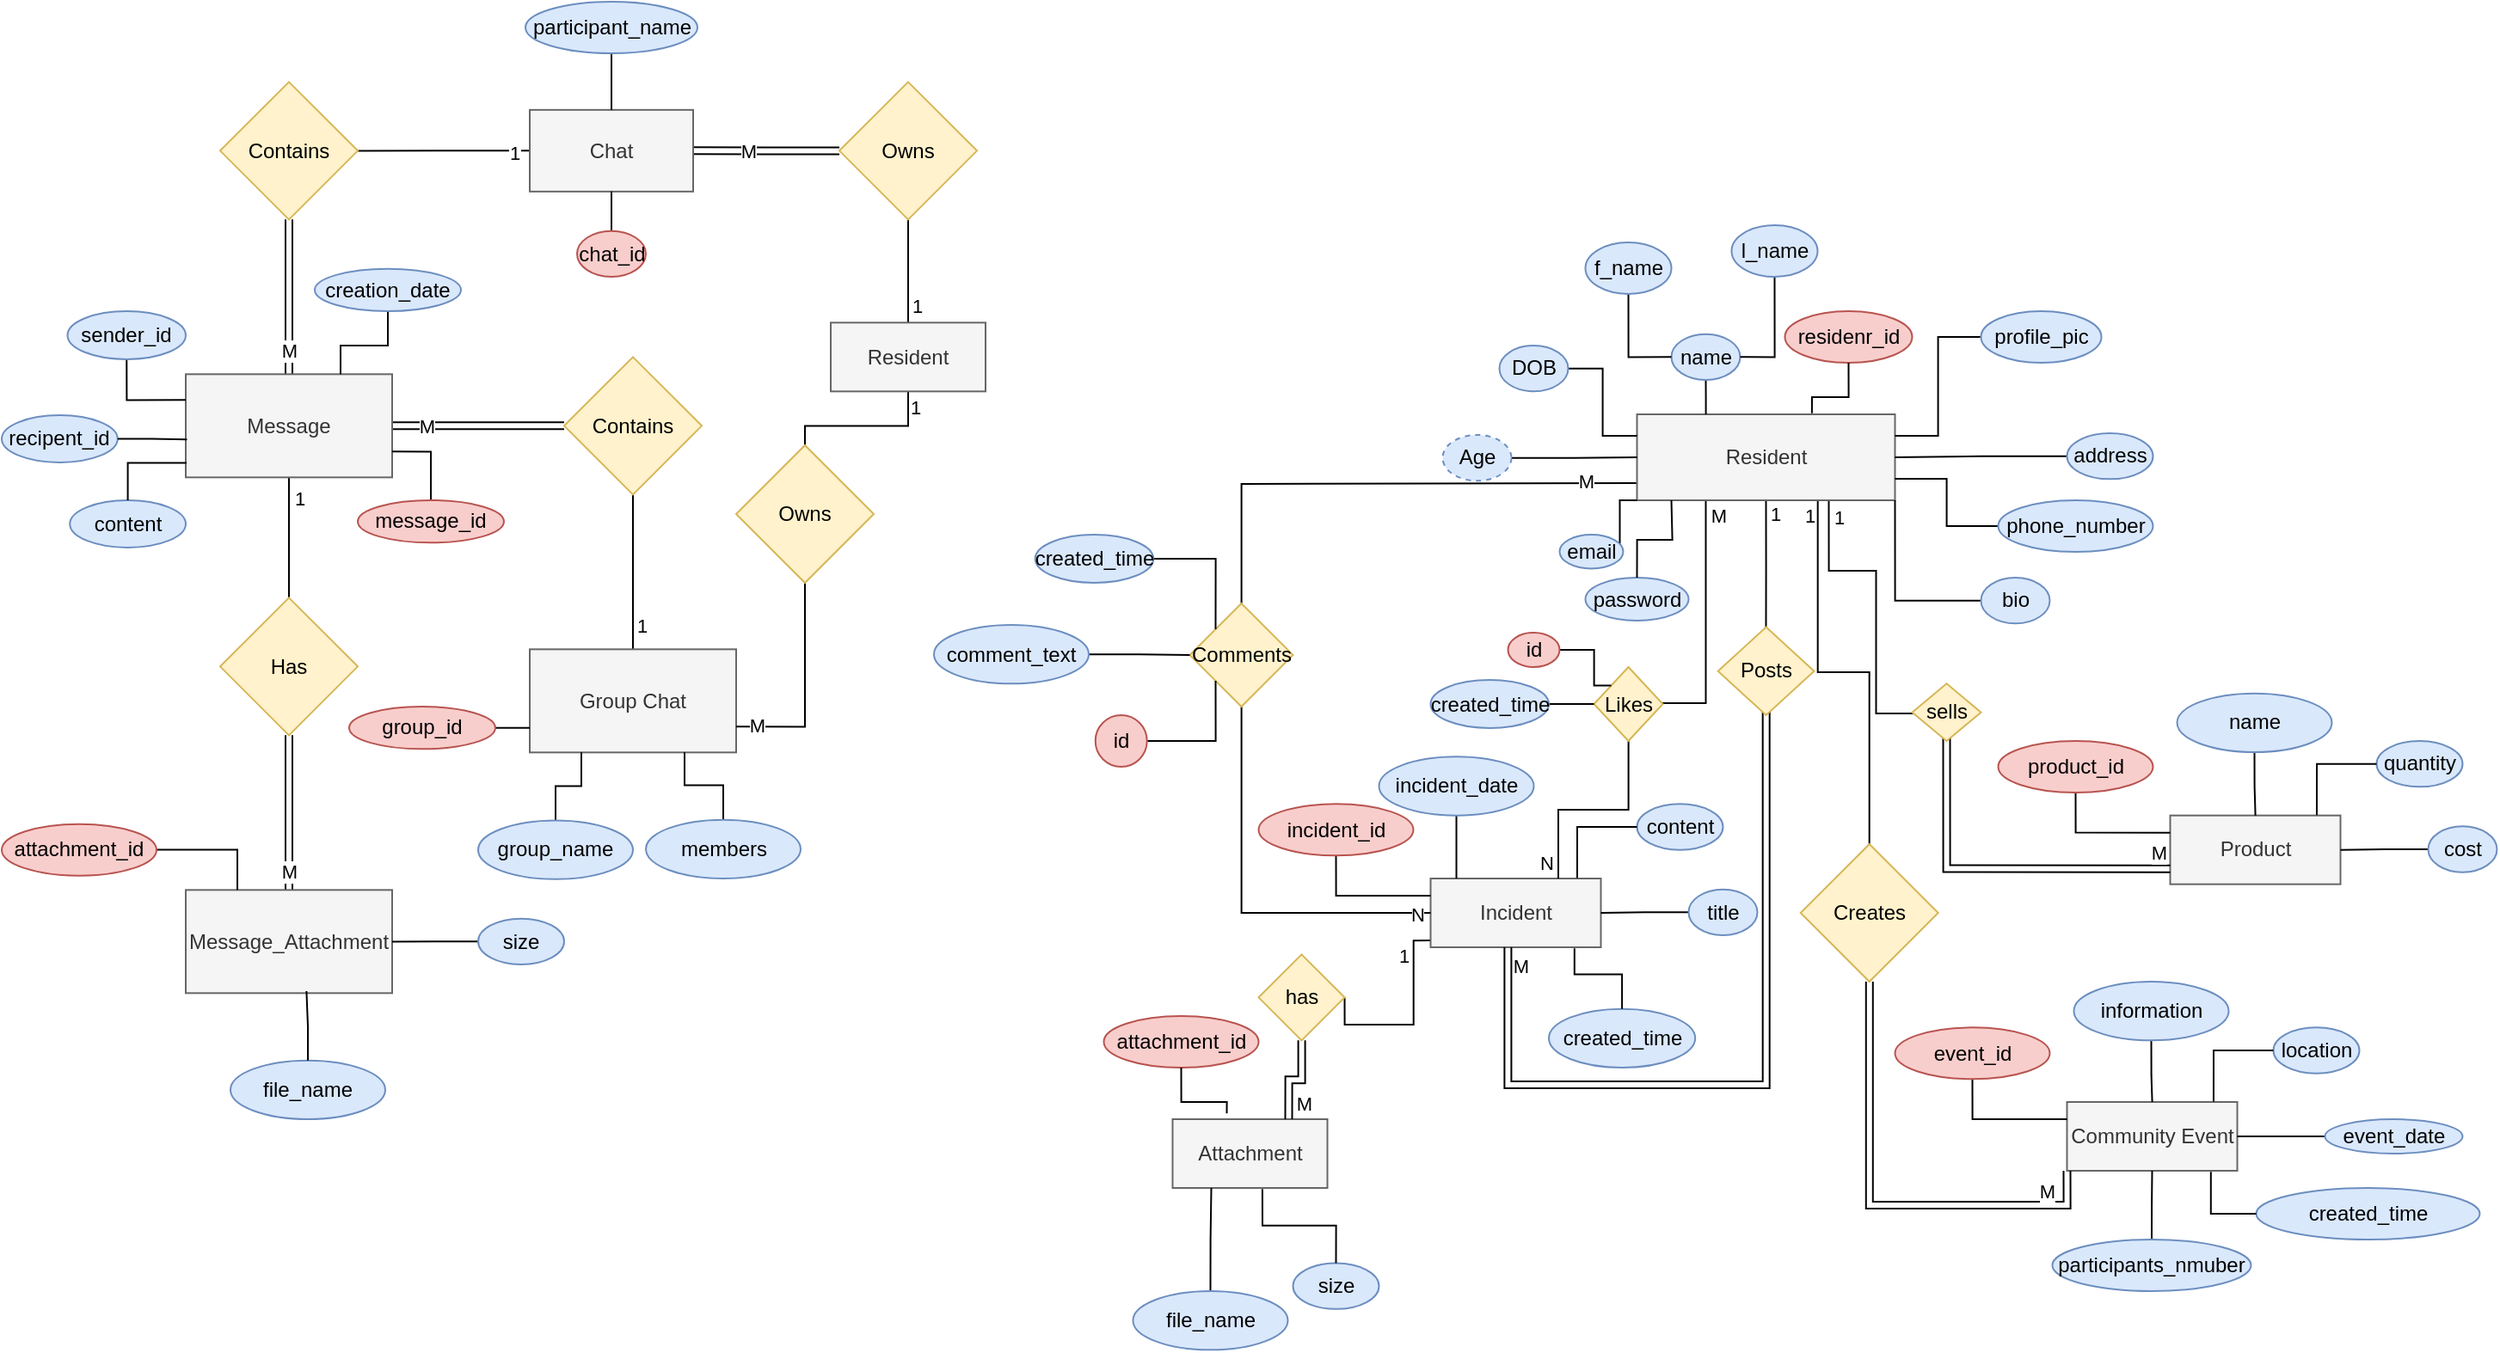 <mxfile version="24.2.7" type="device" pages="2">
  <diagram id="R2lEEEUBdFMjLlhIrx00" name="Page-1">
    <mxGraphModel dx="2350" dy="807" grid="1" gridSize="10" guides="1" tooltips="1" connect="1" arrows="1" fold="1" page="1" pageScale="1" pageWidth="850" pageHeight="1100" math="0" shadow="0" extFonts="Permanent Marker^https://fonts.googleapis.com/css?family=Permanent+Marker">
      <root>
        <mxCell id="0" />
        <mxCell id="1" parent="0" />
        <mxCell id="2OlZEWydDXqmRbXkHxMy-63" value="" style="edgeStyle=orthogonalEdgeStyle;rounded=0;orthogonalLoop=1;jettySize=auto;html=1;endArrow=none;endFill=0;" edge="1" parent="1">
          <mxGeometry relative="1" as="geometry">
            <mxPoint x="243.75" y="310" as="sourcePoint" />
            <mxPoint x="243.75" y="384.583" as="targetPoint" />
            <Array as="points">
              <mxPoint x="243.75" y="350" />
              <mxPoint x="243.75" y="350" />
            </Array>
          </mxGeometry>
        </mxCell>
        <mxCell id="2OlZEWydDXqmRbXkHxMy-71" value="1" style="edgeLabel;html=1;align=center;verticalAlign=middle;resizable=0;points=[];" vertex="1" connectable="0" parent="2OlZEWydDXqmRbXkHxMy-63">
          <mxGeometry x="-0.686" y="2" relative="1" as="geometry">
            <mxPoint x="3" y="-4" as="offset" />
          </mxGeometry>
        </mxCell>
        <mxCell id="2OlZEWydDXqmRbXkHxMy-76" value="" style="edgeStyle=orthogonalEdgeStyle;rounded=0;orthogonalLoop=1;jettySize=auto;html=1;exitX=0.75;exitY=1;exitDx=0;exitDy=0;endArrow=none;endFill=0;" edge="1" parent="1">
          <mxGeometry relative="1" as="geometry">
            <mxPoint x="280.25" y="307" as="sourcePoint" />
            <mxPoint x="332.148" y="434.0" as="targetPoint" />
            <Array as="points">
              <mxPoint x="279.75" y="351" />
              <mxPoint x="307.75" y="351" />
              <mxPoint x="307.75" y="434" />
            </Array>
          </mxGeometry>
        </mxCell>
        <mxCell id="2OlZEWydDXqmRbXkHxMy-78" value="1" style="edgeLabel;html=1;align=center;verticalAlign=middle;resizable=0;points=[];" vertex="1" connectable="0" parent="2OlZEWydDXqmRbXkHxMy-76">
          <mxGeometry x="-0.863" y="2" relative="1" as="geometry">
            <mxPoint x="3" as="offset" />
          </mxGeometry>
        </mxCell>
        <mxCell id="2OlZEWydDXqmRbXkHxMy-82" value="" style="edgeStyle=orthogonalEdgeStyle;rounded=0;orthogonalLoop=1;jettySize=auto;html=1;endArrow=none;endFill=0;" edge="1" parent="1" source="iz3NB9-OL3ZbN0RMIKL1-1" target="2OlZEWydDXqmRbXkHxMy-81">
          <mxGeometry relative="1" as="geometry">
            <Array as="points">
              <mxPoint x="208.75" y="428" />
            </Array>
          </mxGeometry>
        </mxCell>
        <mxCell id="2OlZEWydDXqmRbXkHxMy-84" value="M" style="edgeLabel;html=1;align=center;verticalAlign=middle;resizable=0;points=[];" vertex="1" connectable="0" parent="2OlZEWydDXqmRbXkHxMy-82">
          <mxGeometry x="-0.796" y="1" relative="1" as="geometry">
            <mxPoint x="6" y="-6" as="offset" />
          </mxGeometry>
        </mxCell>
        <mxCell id="2OlZEWydDXqmRbXkHxMy-91" value="" style="edgeStyle=orthogonalEdgeStyle;rounded=0;orthogonalLoop=1;jettySize=auto;html=1;endArrow=none;endFill=0;" edge="1" parent="1" target="2OlZEWydDXqmRbXkHxMy-90">
          <mxGeometry relative="1" as="geometry">
            <mxPoint x="168.75" y="300" as="sourcePoint" />
          </mxGeometry>
        </mxCell>
        <mxCell id="2OlZEWydDXqmRbXkHxMy-92" value="M" style="edgeLabel;html=1;align=center;verticalAlign=middle;resizable=0;points=[];" vertex="1" connectable="0" parent="2OlZEWydDXqmRbXkHxMy-91">
          <mxGeometry x="-0.633" y="-4" relative="1" as="geometry">
            <mxPoint x="25" y="3" as="offset" />
          </mxGeometry>
        </mxCell>
        <mxCell id="2OlZEWydDXqmRbXkHxMy-103" value="" style="edgeStyle=orthogonalEdgeStyle;rounded=0;orthogonalLoop=1;jettySize=auto;html=1;endArrow=none;endFill=0;" edge="1" parent="1" source="iz3NB9-OL3ZbN0RMIKL1-1" target="2OlZEWydDXqmRbXkHxMy-102">
          <mxGeometry relative="1" as="geometry">
            <Array as="points">
              <mxPoint x="273.86" y="410" />
              <mxPoint x="303.86" y="410" />
            </Array>
          </mxGeometry>
        </mxCell>
        <mxCell id="2OlZEWydDXqmRbXkHxMy-108" value="1" style="edgeLabel;html=1;align=center;verticalAlign=middle;resizable=0;points=[];" vertex="1" connectable="0" parent="2OlZEWydDXqmRbXkHxMy-103">
          <mxGeometry x="-0.624" y="1" relative="1" as="geometry">
            <mxPoint x="-6" y="-34" as="offset" />
          </mxGeometry>
        </mxCell>
        <mxCell id="iz3NB9-OL3ZbN0RMIKL1-1" value="Resident" style="rounded=0;whiteSpace=wrap;html=1;fillColor=#f5f5f5;fontColor=#333333;strokeColor=#666666;" vertex="1" parent="1">
          <mxGeometry x="168.75" y="260" width="150" height="50" as="geometry" />
        </mxCell>
        <mxCell id="iz3NB9-OL3ZbN0RMIKL1-4" value="" style="edgeStyle=orthogonalEdgeStyle;rounded=0;orthogonalLoop=1;jettySize=auto;html=1;strokeColor=default;endArrow=none;endFill=0;" edge="1" parent="1" source="iz3NB9-OL3ZbN0RMIKL1-3" target="iz3NB9-OL3ZbN0RMIKL1-1">
          <mxGeometry relative="1" as="geometry">
            <Array as="points">
              <mxPoint x="208.75" y="250" />
              <mxPoint x="208.75" y="250" />
            </Array>
          </mxGeometry>
        </mxCell>
        <mxCell id="iz3NB9-OL3ZbN0RMIKL1-3" value="name" style="ellipse;whiteSpace=wrap;html=1;fillColor=#dae8fc;strokeColor=#6c8ebf;" vertex="1" parent="1">
          <mxGeometry x="188.75" y="213.33" width="40" height="26.67" as="geometry" />
        </mxCell>
        <mxCell id="iz3NB9-OL3ZbN0RMIKL1-9" style="edgeStyle=orthogonalEdgeStyle;rounded=0;orthogonalLoop=1;jettySize=auto;html=1;exitX=0.5;exitY=1;exitDx=0;exitDy=0;entryX=0;entryY=0.5;entryDx=0;entryDy=0;endArrow=none;endFill=0;" edge="1" parent="1" source="iz3NB9-OL3ZbN0RMIKL1-6" target="iz3NB9-OL3ZbN0RMIKL1-3">
          <mxGeometry relative="1" as="geometry" />
        </mxCell>
        <mxCell id="iz3NB9-OL3ZbN0RMIKL1-6" value="f_name" style="ellipse;whiteSpace=wrap;html=1;fillColor=#dae8fc;strokeColor=#6c8ebf;" vertex="1" parent="1">
          <mxGeometry x="138.75" y="160" width="50" height="30" as="geometry" />
        </mxCell>
        <mxCell id="iz3NB9-OL3ZbN0RMIKL1-12" style="edgeStyle=orthogonalEdgeStyle;rounded=0;orthogonalLoop=1;jettySize=auto;html=1;entryX=1;entryY=0.5;entryDx=0;entryDy=0;endArrow=none;endFill=0;" edge="1" parent="1" source="iz3NB9-OL3ZbN0RMIKL1-10" target="iz3NB9-OL3ZbN0RMIKL1-3">
          <mxGeometry relative="1" as="geometry" />
        </mxCell>
        <mxCell id="iz3NB9-OL3ZbN0RMIKL1-10" value="l_name" style="ellipse;whiteSpace=wrap;html=1;fillColor=#dae8fc;strokeColor=#6c8ebf;" vertex="1" parent="1">
          <mxGeometry x="223.75" y="150" width="50" height="30" as="geometry" />
        </mxCell>
        <mxCell id="iz3NB9-OL3ZbN0RMIKL1-14" style="edgeStyle=orthogonalEdgeStyle;rounded=0;orthogonalLoop=1;jettySize=auto;html=1;entryX=1;entryY=0.25;entryDx=0;entryDy=0;endArrow=none;endFill=0;" edge="1" parent="1" source="iz3NB9-OL3ZbN0RMIKL1-13" target="iz3NB9-OL3ZbN0RMIKL1-1">
          <mxGeometry relative="1" as="geometry" />
        </mxCell>
        <mxCell id="iz3NB9-OL3ZbN0RMIKL1-13" value="profile_pic" style="ellipse;whiteSpace=wrap;html=1;fillColor=#dae8fc;strokeColor=#6c8ebf;" vertex="1" parent="1">
          <mxGeometry x="368.75" y="200" width="70" height="30" as="geometry" />
        </mxCell>
        <mxCell id="iz3NB9-OL3ZbN0RMIKL1-16" style="edgeStyle=orthogonalEdgeStyle;rounded=0;orthogonalLoop=1;jettySize=auto;html=1;entryX=0;entryY=0.25;entryDx=0;entryDy=0;endArrow=none;endFill=0;" edge="1" parent="1" source="iz3NB9-OL3ZbN0RMIKL1-15" target="iz3NB9-OL3ZbN0RMIKL1-1">
          <mxGeometry relative="1" as="geometry" />
        </mxCell>
        <mxCell id="iz3NB9-OL3ZbN0RMIKL1-15" value="DOB" style="ellipse;whiteSpace=wrap;html=1;fillColor=#dae8fc;strokeColor=#6c8ebf;" vertex="1" parent="1">
          <mxGeometry x="88.75" y="220" width="40" height="26.67" as="geometry" />
        </mxCell>
        <mxCell id="iz3NB9-OL3ZbN0RMIKL1-18" value="" style="edgeStyle=orthogonalEdgeStyle;rounded=0;orthogonalLoop=1;jettySize=auto;html=1;endArrow=none;endFill=0;" edge="1" parent="1" source="iz3NB9-OL3ZbN0RMIKL1-17" target="iz3NB9-OL3ZbN0RMIKL1-1">
          <mxGeometry relative="1" as="geometry" />
        </mxCell>
        <mxCell id="iz3NB9-OL3ZbN0RMIKL1-17" value="Age" style="ellipse;whiteSpace=wrap;html=1;dashed=1;fillColor=#dae8fc;strokeColor=#6c8ebf;" vertex="1" parent="1">
          <mxGeometry x="55.75" y="272" width="40" height="26.67" as="geometry" />
        </mxCell>
        <mxCell id="iz3NB9-OL3ZbN0RMIKL1-21" style="edgeStyle=orthogonalEdgeStyle;rounded=0;orthogonalLoop=1;jettySize=auto;html=1;entryX=1;entryY=0.5;entryDx=0;entryDy=0;endArrow=none;endFill=0;" edge="1" parent="1" source="iz3NB9-OL3ZbN0RMIKL1-20" target="iz3NB9-OL3ZbN0RMIKL1-1">
          <mxGeometry relative="1" as="geometry" />
        </mxCell>
        <mxCell id="iz3NB9-OL3ZbN0RMIKL1-20" value="address" style="ellipse;whiteSpace=wrap;html=1;fillColor=#dae8fc;strokeColor=#6c8ebf;" vertex="1" parent="1">
          <mxGeometry x="418.75" y="271" width="50" height="26.67" as="geometry" />
        </mxCell>
        <mxCell id="iz3NB9-OL3ZbN0RMIKL1-23" style="edgeStyle=orthogonalEdgeStyle;rounded=0;orthogonalLoop=1;jettySize=auto;html=1;entryX=1;entryY=0.75;entryDx=0;entryDy=0;endArrow=none;endFill=0;" edge="1" parent="1" source="iz3NB9-OL3ZbN0RMIKL1-22" target="iz3NB9-OL3ZbN0RMIKL1-1">
          <mxGeometry relative="1" as="geometry" />
        </mxCell>
        <mxCell id="iz3NB9-OL3ZbN0RMIKL1-22" value="phone_number" style="ellipse;whiteSpace=wrap;html=1;fillColor=#dae8fc;strokeColor=#6c8ebf;" vertex="1" parent="1">
          <mxGeometry x="378.75" y="310" width="90" height="30" as="geometry" />
        </mxCell>
        <mxCell id="iz3NB9-OL3ZbN0RMIKL1-25" style="edgeStyle=orthogonalEdgeStyle;rounded=0;orthogonalLoop=1;jettySize=auto;html=1;entryX=0;entryY=1;entryDx=0;entryDy=0;endArrow=none;endFill=0;" edge="1" parent="1" source="iz3NB9-OL3ZbN0RMIKL1-24" target="iz3NB9-OL3ZbN0RMIKL1-1">
          <mxGeometry relative="1" as="geometry">
            <Array as="points">
              <mxPoint x="158.75" y="320" />
              <mxPoint x="158.75" y="310" />
            </Array>
          </mxGeometry>
        </mxCell>
        <mxCell id="iz3NB9-OL3ZbN0RMIKL1-24" value="email" style="ellipse;whiteSpace=wrap;html=1;fillColor=#dae8fc;strokeColor=#6c8ebf;" vertex="1" parent="1">
          <mxGeometry x="123.75" y="330" width="37" height="19.74" as="geometry" />
        </mxCell>
        <mxCell id="iz3NB9-OL3ZbN0RMIKL1-27" value="password" style="ellipse;whiteSpace=wrap;html=1;fillColor=#dae8fc;strokeColor=#6c8ebf;" vertex="1" parent="1">
          <mxGeometry x="138.75" y="355" width="60" height="25" as="geometry" />
        </mxCell>
        <mxCell id="iz3NB9-OL3ZbN0RMIKL1-28" style="edgeStyle=orthogonalEdgeStyle;rounded=0;orthogonalLoop=1;jettySize=auto;html=1;endArrow=none;endFill=0;" edge="1" parent="1" source="iz3NB9-OL3ZbN0RMIKL1-27">
          <mxGeometry relative="1" as="geometry">
            <mxPoint x="188.75" y="310" as="targetPoint" />
          </mxGeometry>
        </mxCell>
        <mxCell id="2OlZEWydDXqmRbXkHxMy-4" style="edgeStyle=orthogonalEdgeStyle;rounded=0;orthogonalLoop=1;jettySize=auto;html=1;entryX=1;entryY=1;entryDx=0;entryDy=0;endArrow=none;endFill=0;" edge="1" parent="1" source="2OlZEWydDXqmRbXkHxMy-1" target="iz3NB9-OL3ZbN0RMIKL1-1">
          <mxGeometry relative="1" as="geometry" />
        </mxCell>
        <mxCell id="2OlZEWydDXqmRbXkHxMy-1" value="bio" style="ellipse;whiteSpace=wrap;html=1;fillColor=#dae8fc;strokeColor=#6c8ebf;" vertex="1" parent="1">
          <mxGeometry x="368.75" y="355" width="40" height="26.67" as="geometry" />
        </mxCell>
        <mxCell id="2OlZEWydDXqmRbXkHxMy-69" value="" style="edgeStyle=orthogonalEdgeStyle;rounded=0;orthogonalLoop=1;jettySize=auto;html=1;endArrow=none;endFill=0;entryX=1;entryY=0.5;entryDx=0;entryDy=0;" edge="1" parent="1" target="2OlZEWydDXqmRbXkHxMy-68">
          <mxGeometry relative="1" as="geometry">
            <mxPoint x="48.75" y="566.059" as="sourcePoint" />
            <mxPoint x="-1.42" y="615.0" as="targetPoint" />
            <Array as="points">
              <mxPoint x="38.86" y="566" />
              <mxPoint x="38.86" y="615" />
              <mxPoint x="-1.14" y="615" />
            </Array>
          </mxGeometry>
        </mxCell>
        <mxCell id="2OlZEWydDXqmRbXkHxMy-73" value="1" style="edgeLabel;html=1;align=center;verticalAlign=middle;resizable=0;points=[];" vertex="1" connectable="0" parent="2OlZEWydDXqmRbXkHxMy-69">
          <mxGeometry x="-0.671" relative="1" as="geometry">
            <mxPoint x="-6" as="offset" />
          </mxGeometry>
        </mxCell>
        <mxCell id="2OlZEWydDXqmRbXkHxMy-14" value="Incident" style="rounded=0;whiteSpace=wrap;html=1;fillColor=#f5f5f5;fontColor=#333333;strokeColor=#666666;" vertex="1" parent="1">
          <mxGeometry x="48.75" y="530" width="99" height="40" as="geometry" />
        </mxCell>
        <mxCell id="2OlZEWydDXqmRbXkHxMy-19" value="residenr_id" style="ellipse;whiteSpace=wrap;html=1;fillColor=#f8cecc;strokeColor=#b85450;" vertex="1" parent="1">
          <mxGeometry x="254.75" y="200" width="74" height="30" as="geometry" />
        </mxCell>
        <mxCell id="2OlZEWydDXqmRbXkHxMy-20" style="edgeStyle=orthogonalEdgeStyle;rounded=0;orthogonalLoop=1;jettySize=auto;html=1;entryX=0.678;entryY=-0.013;entryDx=0;entryDy=0;entryPerimeter=0;endArrow=none;endFill=0;" edge="1" parent="1" source="2OlZEWydDXqmRbXkHxMy-19" target="iz3NB9-OL3ZbN0RMIKL1-1">
          <mxGeometry relative="1" as="geometry" />
        </mxCell>
        <mxCell id="2OlZEWydDXqmRbXkHxMy-27" style="edgeStyle=orthogonalEdgeStyle;rounded=0;orthogonalLoop=1;jettySize=auto;html=1;endArrow=none;endFill=0;" edge="1" parent="1" source="2OlZEWydDXqmRbXkHxMy-21" target="2OlZEWydDXqmRbXkHxMy-14">
          <mxGeometry relative="1" as="geometry">
            <Array as="points">
              <mxPoint x="63.75" y="530" />
              <mxPoint x="63.75" y="530" />
            </Array>
          </mxGeometry>
        </mxCell>
        <mxCell id="2OlZEWydDXqmRbXkHxMy-21" value="incident_date" style="ellipse;whiteSpace=wrap;html=1;fillColor=#dae8fc;strokeColor=#6c8ebf;" vertex="1" parent="1">
          <mxGeometry x="18.75" y="459.16" width="90" height="34.17" as="geometry" />
        </mxCell>
        <mxCell id="2OlZEWydDXqmRbXkHxMy-22" value="content" style="ellipse;whiteSpace=wrap;html=1;fillColor=#dae8fc;strokeColor=#6c8ebf;" vertex="1" parent="1">
          <mxGeometry x="168.75" y="486.67" width="50" height="26.67" as="geometry" />
        </mxCell>
        <mxCell id="2OlZEWydDXqmRbXkHxMy-26" style="edgeStyle=orthogonalEdgeStyle;rounded=0;orthogonalLoop=1;jettySize=auto;html=1;exitX=0.5;exitY=1;exitDx=0;exitDy=0;entryX=0;entryY=0.25;entryDx=0;entryDy=0;endArrow=none;endFill=0;" edge="1" parent="1" source="2OlZEWydDXqmRbXkHxMy-23" target="2OlZEWydDXqmRbXkHxMy-14">
          <mxGeometry relative="1" as="geometry" />
        </mxCell>
        <mxCell id="2OlZEWydDXqmRbXkHxMy-23" value="incident_id" style="ellipse;whiteSpace=wrap;html=1;fillColor=#f8cecc;strokeColor=#b85450;" vertex="1" parent="1">
          <mxGeometry x="-51.25" y="486.67" width="90" height="30" as="geometry" />
        </mxCell>
        <mxCell id="2OlZEWydDXqmRbXkHxMy-29" style="edgeStyle=orthogonalEdgeStyle;rounded=0;orthogonalLoop=1;jettySize=auto;html=1;entryX=1;entryY=0.5;entryDx=0;entryDy=0;endArrow=none;endFill=0;" edge="1" parent="1" source="2OlZEWydDXqmRbXkHxMy-24" target="2OlZEWydDXqmRbXkHxMy-14">
          <mxGeometry relative="1" as="geometry" />
        </mxCell>
        <mxCell id="2OlZEWydDXqmRbXkHxMy-24" value="title" style="ellipse;whiteSpace=wrap;html=1;fillColor=#dae8fc;strokeColor=#6c8ebf;" vertex="1" parent="1">
          <mxGeometry x="198.75" y="536.33" width="40" height="26.67" as="geometry" />
        </mxCell>
        <mxCell id="2OlZEWydDXqmRbXkHxMy-28" style="edgeStyle=orthogonalEdgeStyle;rounded=0;orthogonalLoop=1;jettySize=auto;html=1;entryX=0.861;entryY=-0.005;entryDx=0;entryDy=0;entryPerimeter=0;endArrow=none;endFill=0;" edge="1" parent="1" source="2OlZEWydDXqmRbXkHxMy-22" target="2OlZEWydDXqmRbXkHxMy-14">
          <mxGeometry relative="1" as="geometry" />
        </mxCell>
        <mxCell id="2OlZEWydDXqmRbXkHxMy-30" value="Attachment" style="rounded=0;whiteSpace=wrap;html=1;fillColor=#f5f5f5;fontColor=#333333;strokeColor=#666666;" vertex="1" parent="1">
          <mxGeometry x="-101.25" y="670" width="90" height="40" as="geometry" />
        </mxCell>
        <mxCell id="2OlZEWydDXqmRbXkHxMy-35" style="edgeStyle=orthogonalEdgeStyle;rounded=0;orthogonalLoop=1;jettySize=auto;html=1;entryX=0.25;entryY=1;entryDx=0;entryDy=0;endArrow=none;endFill=0;" edge="1" parent="1" source="2OlZEWydDXqmRbXkHxMy-31" target="2OlZEWydDXqmRbXkHxMy-30">
          <mxGeometry relative="1" as="geometry" />
        </mxCell>
        <mxCell id="2OlZEWydDXqmRbXkHxMy-31" value="file_name" style="ellipse;whiteSpace=wrap;html=1;fillColor=#dae8fc;strokeColor=#6c8ebf;" vertex="1" parent="1">
          <mxGeometry x="-124.25" y="770" width="90" height="34.17" as="geometry" />
        </mxCell>
        <mxCell id="2OlZEWydDXqmRbXkHxMy-32" value="size" style="ellipse;whiteSpace=wrap;html=1;fillColor=#dae8fc;strokeColor=#6c8ebf;" vertex="1" parent="1">
          <mxGeometry x="-31.25" y="753.75" width="50" height="26.67" as="geometry" />
        </mxCell>
        <mxCell id="2OlZEWydDXqmRbXkHxMy-33" value="attachment_id" style="ellipse;whiteSpace=wrap;html=1;fillColor=#f8cecc;strokeColor=#b85450;" vertex="1" parent="1">
          <mxGeometry x="-141.25" y="610.0" width="90" height="30" as="geometry" />
        </mxCell>
        <mxCell id="2OlZEWydDXqmRbXkHxMy-34" style="edgeStyle=orthogonalEdgeStyle;rounded=0;orthogonalLoop=1;jettySize=auto;html=1;entryX=0.35;entryY=-0.083;entryDx=0;entryDy=0;entryPerimeter=0;endArrow=none;endFill=0;" edge="1" parent="1" source="2OlZEWydDXqmRbXkHxMy-33" target="2OlZEWydDXqmRbXkHxMy-30">
          <mxGeometry relative="1" as="geometry" />
        </mxCell>
        <mxCell id="2OlZEWydDXqmRbXkHxMy-36" style="edgeStyle=orthogonalEdgeStyle;rounded=0;orthogonalLoop=1;jettySize=auto;html=1;entryX=0.58;entryY=1.015;entryDx=0;entryDy=0;entryPerimeter=0;endArrow=none;endFill=0;" edge="1" parent="1" source="2OlZEWydDXqmRbXkHxMy-32" target="2OlZEWydDXqmRbXkHxMy-30">
          <mxGeometry relative="1" as="geometry" />
        </mxCell>
        <mxCell id="2OlZEWydDXqmRbXkHxMy-37" value="Product" style="rounded=0;whiteSpace=wrap;html=1;fillColor=#f5f5f5;fontColor=#333333;strokeColor=#666666;" vertex="1" parent="1">
          <mxGeometry x="478.75" y="493.33" width="99" height="40" as="geometry" />
        </mxCell>
        <mxCell id="2OlZEWydDXqmRbXkHxMy-38" style="edgeStyle=orthogonalEdgeStyle;rounded=0;orthogonalLoop=1;jettySize=auto;html=1;endArrow=none;endFill=0;" edge="1" parent="1" source="2OlZEWydDXqmRbXkHxMy-39" target="2OlZEWydDXqmRbXkHxMy-37">
          <mxGeometry relative="1" as="geometry" />
        </mxCell>
        <mxCell id="2OlZEWydDXqmRbXkHxMy-39" value="name" style="ellipse;whiteSpace=wrap;html=1;fillColor=#dae8fc;strokeColor=#6c8ebf;" vertex="1" parent="1">
          <mxGeometry x="482.75" y="422.33" width="90" height="34.17" as="geometry" />
        </mxCell>
        <mxCell id="2OlZEWydDXqmRbXkHxMy-40" value="quantity" style="ellipse;whiteSpace=wrap;html=1;fillColor=#dae8fc;strokeColor=#6c8ebf;" vertex="1" parent="1">
          <mxGeometry x="598.75" y="450.0" width="50" height="26.67" as="geometry" />
        </mxCell>
        <mxCell id="2OlZEWydDXqmRbXkHxMy-41" style="edgeStyle=orthogonalEdgeStyle;rounded=0;orthogonalLoop=1;jettySize=auto;html=1;exitX=0.5;exitY=1;exitDx=0;exitDy=0;entryX=0;entryY=0.25;entryDx=0;entryDy=0;endArrow=none;endFill=0;" edge="1" parent="1" source="2OlZEWydDXqmRbXkHxMy-42" target="2OlZEWydDXqmRbXkHxMy-37">
          <mxGeometry relative="1" as="geometry" />
        </mxCell>
        <mxCell id="2OlZEWydDXqmRbXkHxMy-42" value="product_id" style="ellipse;whiteSpace=wrap;html=1;fillColor=#f8cecc;strokeColor=#b85450;" vertex="1" parent="1">
          <mxGeometry x="378.75" y="450.0" width="90" height="30" as="geometry" />
        </mxCell>
        <mxCell id="2OlZEWydDXqmRbXkHxMy-43" style="edgeStyle=orthogonalEdgeStyle;rounded=0;orthogonalLoop=1;jettySize=auto;html=1;entryX=1;entryY=0.5;entryDx=0;entryDy=0;endArrow=none;endFill=0;" edge="1" parent="1" source="2OlZEWydDXqmRbXkHxMy-44" target="2OlZEWydDXqmRbXkHxMy-37">
          <mxGeometry relative="1" as="geometry" />
        </mxCell>
        <mxCell id="2OlZEWydDXqmRbXkHxMy-44" value="cost" style="ellipse;whiteSpace=wrap;html=1;fillColor=#dae8fc;strokeColor=#6c8ebf;" vertex="1" parent="1">
          <mxGeometry x="628.75" y="499.66" width="40" height="26.67" as="geometry" />
        </mxCell>
        <mxCell id="2OlZEWydDXqmRbXkHxMy-45" style="edgeStyle=orthogonalEdgeStyle;rounded=0;orthogonalLoop=1;jettySize=auto;html=1;entryX=0.861;entryY=-0.005;entryDx=0;entryDy=0;entryPerimeter=0;endArrow=none;endFill=0;" edge="1" parent="1" source="2OlZEWydDXqmRbXkHxMy-40" target="2OlZEWydDXqmRbXkHxMy-37">
          <mxGeometry relative="1" as="geometry" />
        </mxCell>
        <mxCell id="2OlZEWydDXqmRbXkHxMy-46" value="created_time" style="ellipse;whiteSpace=wrap;html=1;fillColor=#dae8fc;strokeColor=#6c8ebf;" vertex="1" parent="1">
          <mxGeometry x="117.5" y="605.83" width="85.11" height="34.17" as="geometry" />
        </mxCell>
        <mxCell id="2OlZEWydDXqmRbXkHxMy-47" style="edgeStyle=orthogonalEdgeStyle;rounded=0;orthogonalLoop=1;jettySize=auto;html=1;entryX=0.845;entryY=1.017;entryDx=0;entryDy=0;entryPerimeter=0;endArrow=none;endFill=0;" edge="1" parent="1" source="2OlZEWydDXqmRbXkHxMy-46" target="2OlZEWydDXqmRbXkHxMy-14">
          <mxGeometry relative="1" as="geometry" />
        </mxCell>
        <mxCell id="2OlZEWydDXqmRbXkHxMy-48" value="Community Event" style="rounded=0;whiteSpace=wrap;html=1;fillColor=#f5f5f5;fontColor=#333333;strokeColor=#666666;" vertex="1" parent="1">
          <mxGeometry x="418.75" y="660" width="99" height="40" as="geometry" />
        </mxCell>
        <mxCell id="2OlZEWydDXqmRbXkHxMy-49" style="edgeStyle=orthogonalEdgeStyle;rounded=0;orthogonalLoop=1;jettySize=auto;html=1;endArrow=none;endFill=0;" edge="1" parent="1" source="2OlZEWydDXqmRbXkHxMy-50" target="2OlZEWydDXqmRbXkHxMy-48">
          <mxGeometry relative="1" as="geometry" />
        </mxCell>
        <mxCell id="2OlZEWydDXqmRbXkHxMy-50" value="information" style="ellipse;whiteSpace=wrap;html=1;fillColor=#dae8fc;strokeColor=#6c8ebf;" vertex="1" parent="1">
          <mxGeometry x="422.75" y="590" width="90" height="34.17" as="geometry" />
        </mxCell>
        <mxCell id="2OlZEWydDXqmRbXkHxMy-51" value="location" style="ellipse;whiteSpace=wrap;html=1;fillColor=#dae8fc;strokeColor=#6c8ebf;" vertex="1" parent="1">
          <mxGeometry x="538.75" y="616.67" width="50" height="26.67" as="geometry" />
        </mxCell>
        <mxCell id="2OlZEWydDXqmRbXkHxMy-52" style="edgeStyle=orthogonalEdgeStyle;rounded=0;orthogonalLoop=1;jettySize=auto;html=1;exitX=0.5;exitY=1;exitDx=0;exitDy=0;entryX=0;entryY=0.25;entryDx=0;entryDy=0;endArrow=none;endFill=0;" edge="1" parent="1" source="2OlZEWydDXqmRbXkHxMy-53" target="2OlZEWydDXqmRbXkHxMy-48">
          <mxGeometry relative="1" as="geometry" />
        </mxCell>
        <mxCell id="2OlZEWydDXqmRbXkHxMy-53" value="event_id" style="ellipse;whiteSpace=wrap;html=1;fillColor=#f8cecc;strokeColor=#b85450;" vertex="1" parent="1">
          <mxGeometry x="318.75" y="616.67" width="90" height="30" as="geometry" />
        </mxCell>
        <mxCell id="2OlZEWydDXqmRbXkHxMy-54" style="edgeStyle=orthogonalEdgeStyle;rounded=0;orthogonalLoop=1;jettySize=auto;html=1;entryX=1;entryY=0.5;entryDx=0;entryDy=0;endArrow=none;endFill=0;" edge="1" parent="1" source="2OlZEWydDXqmRbXkHxMy-55" target="2OlZEWydDXqmRbXkHxMy-48">
          <mxGeometry relative="1" as="geometry" />
        </mxCell>
        <mxCell id="2OlZEWydDXqmRbXkHxMy-55" value="event_date" style="ellipse;whiteSpace=wrap;html=1;fillColor=#dae8fc;strokeColor=#6c8ebf;" vertex="1" parent="1">
          <mxGeometry x="568.75" y="670" width="80" height="20" as="geometry" />
        </mxCell>
        <mxCell id="2OlZEWydDXqmRbXkHxMy-56" style="edgeStyle=orthogonalEdgeStyle;rounded=0;orthogonalLoop=1;jettySize=auto;html=1;entryX=0.861;entryY=-0.005;entryDx=0;entryDy=0;entryPerimeter=0;endArrow=none;endFill=0;" edge="1" parent="1" source="2OlZEWydDXqmRbXkHxMy-51" target="2OlZEWydDXqmRbXkHxMy-48">
          <mxGeometry relative="1" as="geometry" />
        </mxCell>
        <mxCell id="2OlZEWydDXqmRbXkHxMy-57" value="created_time" style="ellipse;whiteSpace=wrap;html=1;fillColor=#dae8fc;strokeColor=#6c8ebf;" vertex="1" parent="1">
          <mxGeometry x="528.75" y="710" width="130" height="30" as="geometry" />
        </mxCell>
        <mxCell id="2OlZEWydDXqmRbXkHxMy-58" style="edgeStyle=orthogonalEdgeStyle;rounded=0;orthogonalLoop=1;jettySize=auto;html=1;entryX=0.845;entryY=1.017;entryDx=0;entryDy=0;entryPerimeter=0;endArrow=none;endFill=0;" edge="1" parent="1" source="2OlZEWydDXqmRbXkHxMy-57" target="2OlZEWydDXqmRbXkHxMy-48">
          <mxGeometry relative="1" as="geometry" />
        </mxCell>
        <mxCell id="2OlZEWydDXqmRbXkHxMy-60" style="edgeStyle=orthogonalEdgeStyle;rounded=0;orthogonalLoop=1;jettySize=auto;html=1;entryX=0.5;entryY=1;entryDx=0;entryDy=0;endArrow=none;endFill=0;" edge="1" parent="1" source="2OlZEWydDXqmRbXkHxMy-59" target="2OlZEWydDXqmRbXkHxMy-48">
          <mxGeometry relative="1" as="geometry" />
        </mxCell>
        <mxCell id="2OlZEWydDXqmRbXkHxMy-59" value="participants_nmuber" style="ellipse;whiteSpace=wrap;html=1;fillColor=#dae8fc;strokeColor=#6c8ebf;" vertex="1" parent="1">
          <mxGeometry x="410.25" y="740" width="115.5" height="30" as="geometry" />
        </mxCell>
        <mxCell id="2OlZEWydDXqmRbXkHxMy-64" style="edgeStyle=orthogonalEdgeStyle;rounded=0;orthogonalLoop=1;jettySize=auto;html=1;exitX=1;exitY=0.5;exitDx=0;exitDy=0;shape=link;" edge="1" parent="1">
          <mxGeometry relative="1" as="geometry">
            <mxPoint x="93.7" y="570" as="targetPoint" />
            <mxPoint x="263.75" y="407.5" as="sourcePoint" />
            <Array as="points">
              <mxPoint x="243.86" y="408" />
              <mxPoint x="243.86" y="650" />
              <mxPoint x="93.86" y="650" />
            </Array>
          </mxGeometry>
        </mxCell>
        <mxCell id="2OlZEWydDXqmRbXkHxMy-72" value="M" style="edgeLabel;html=1;align=center;verticalAlign=middle;resizable=0;points=[];" vertex="1" connectable="0" parent="2OlZEWydDXqmRbXkHxMy-64">
          <mxGeometry x="0.956" y="4" relative="1" as="geometry">
            <mxPoint x="11" as="offset" />
          </mxGeometry>
        </mxCell>
        <mxCell id="2OlZEWydDXqmRbXkHxMy-62" value="Posts" style="rhombus;whiteSpace=wrap;html=1;fillColor=#fff2cc;strokeColor=#d6b656;rounded=0;" vertex="1" parent="1">
          <mxGeometry x="215.86" y="383.77" width="55.89" height="51.23" as="geometry" />
        </mxCell>
        <mxCell id="2OlZEWydDXqmRbXkHxMy-70" style="edgeStyle=orthogonalEdgeStyle;rounded=0;orthogonalLoop=1;jettySize=auto;html=1;entryX=0.75;entryY=0;entryDx=0;entryDy=0;shape=link;" edge="1" parent="1" source="2OlZEWydDXqmRbXkHxMy-68" target="2OlZEWydDXqmRbXkHxMy-30">
          <mxGeometry relative="1" as="geometry" />
        </mxCell>
        <mxCell id="2OlZEWydDXqmRbXkHxMy-74" value="M" style="edgeLabel;html=1;align=center;verticalAlign=middle;resizable=0;points=[];" vertex="1" connectable="0" parent="2OlZEWydDXqmRbXkHxMy-70">
          <mxGeometry x="0.644" relative="1" as="geometry">
            <mxPoint x="8" as="offset" />
          </mxGeometry>
        </mxCell>
        <mxCell id="2OlZEWydDXqmRbXkHxMy-68" value="has" style="rhombus;whiteSpace=wrap;html=1;fillColor=#fff2cc;strokeColor=#d6b656;rounded=0;" vertex="1" parent="1">
          <mxGeometry x="-51.25" y="574.17" width="50" height="50" as="geometry" />
        </mxCell>
        <mxCell id="2OlZEWydDXqmRbXkHxMy-77" style="edgeStyle=orthogonalEdgeStyle;rounded=0;orthogonalLoop=1;jettySize=auto;html=1;entryX=0;entryY=1;entryDx=0;entryDy=0;shape=link;" edge="1" parent="1">
          <mxGeometry relative="1" as="geometry">
            <mxPoint x="478.75" y="524.33" as="targetPoint" />
            <mxPoint x="348.75" y="441.0" as="sourcePoint" />
            <Array as="points">
              <mxPoint x="348.75" y="524" />
            </Array>
          </mxGeometry>
        </mxCell>
        <mxCell id="2OlZEWydDXqmRbXkHxMy-79" value="M" style="edgeLabel;html=1;align=center;verticalAlign=middle;resizable=0;points=[];" vertex="1" connectable="0" parent="2OlZEWydDXqmRbXkHxMy-77">
          <mxGeometry x="0.904" y="-2" relative="1" as="geometry">
            <mxPoint x="3" y="-12" as="offset" />
          </mxGeometry>
        </mxCell>
        <mxCell id="2OlZEWydDXqmRbXkHxMy-75" value="sells" style="rhombus;whiteSpace=wrap;html=1;fillColor=#fff2cc;strokeColor=#d6b656;rounded=0;" vertex="1" parent="1">
          <mxGeometry x="328.75" y="416.67" width="40" height="33.33" as="geometry" />
        </mxCell>
        <mxCell id="2OlZEWydDXqmRbXkHxMy-83" style="edgeStyle=orthogonalEdgeStyle;rounded=0;orthogonalLoop=1;jettySize=auto;html=1;entryX=0.75;entryY=0;entryDx=0;entryDy=0;endArrow=none;endFill=0;" edge="1" parent="1" source="2OlZEWydDXqmRbXkHxMy-81" target="2OlZEWydDXqmRbXkHxMy-14">
          <mxGeometry relative="1" as="geometry" />
        </mxCell>
        <mxCell id="2OlZEWydDXqmRbXkHxMy-85" value="N" style="edgeLabel;html=1;align=center;verticalAlign=middle;resizable=0;points=[];" vertex="1" connectable="0" parent="2OlZEWydDXqmRbXkHxMy-83">
          <mxGeometry x="0.792" y="-1" relative="1" as="geometry">
            <mxPoint x="-6" y="3" as="offset" />
          </mxGeometry>
        </mxCell>
        <mxCell id="2OlZEWydDXqmRbXkHxMy-81" value="Likes" style="rhombus;whiteSpace=wrap;html=1;fillColor=#fff2cc;strokeColor=#d6b656;rounded=0;" vertex="1" parent="1">
          <mxGeometry x="143.75" y="407" width="40" height="43" as="geometry" />
        </mxCell>
        <mxCell id="2OlZEWydDXqmRbXkHxMy-87" style="edgeStyle=orthogonalEdgeStyle;rounded=0;orthogonalLoop=1;jettySize=auto;html=1;entryX=0;entryY=0;entryDx=0;entryDy=0;endArrow=none;endFill=0;" edge="1" parent="1" source="2OlZEWydDXqmRbXkHxMy-86" target="2OlZEWydDXqmRbXkHxMy-81">
          <mxGeometry relative="1" as="geometry" />
        </mxCell>
        <mxCell id="2OlZEWydDXqmRbXkHxMy-86" value="id" style="ellipse;whiteSpace=wrap;html=1;fillColor=#f8cecc;strokeColor=#b85450;" vertex="1" parent="1">
          <mxGeometry x="93.75" y="387" width="30" height="20" as="geometry" />
        </mxCell>
        <mxCell id="2OlZEWydDXqmRbXkHxMy-89" style="edgeStyle=orthogonalEdgeStyle;rounded=0;orthogonalLoop=1;jettySize=auto;html=1;entryX=0;entryY=0.5;entryDx=0;entryDy=0;endArrow=none;endFill=0;" edge="1" parent="1" source="2OlZEWydDXqmRbXkHxMy-88" target="2OlZEWydDXqmRbXkHxMy-81">
          <mxGeometry relative="1" as="geometry" />
        </mxCell>
        <mxCell id="2OlZEWydDXqmRbXkHxMy-88" value="created_time" style="ellipse;whiteSpace=wrap;html=1;fillColor=#dae8fc;strokeColor=#6c8ebf;" vertex="1" parent="1">
          <mxGeometry x="48.75" y="414.5" width="68.75" height="28" as="geometry" />
        </mxCell>
        <mxCell id="2OlZEWydDXqmRbXkHxMy-94" style="edgeStyle=orthogonalEdgeStyle;rounded=0;orthogonalLoop=1;jettySize=auto;html=1;entryX=0;entryY=0.5;entryDx=0;entryDy=0;endArrow=none;endFill=0;" edge="1" parent="1" source="2OlZEWydDXqmRbXkHxMy-90" target="2OlZEWydDXqmRbXkHxMy-14">
          <mxGeometry relative="1" as="geometry">
            <Array as="points">
              <mxPoint x="-61.14" y="550" />
            </Array>
          </mxGeometry>
        </mxCell>
        <mxCell id="2OlZEWydDXqmRbXkHxMy-95" value="N" style="edgeLabel;html=1;align=center;verticalAlign=middle;resizable=0;points=[];" vertex="1" connectable="0" parent="2OlZEWydDXqmRbXkHxMy-94">
          <mxGeometry x="0.693" y="-5" relative="1" as="geometry">
            <mxPoint x="27" y="-4" as="offset" />
          </mxGeometry>
        </mxCell>
        <mxCell id="2OlZEWydDXqmRbXkHxMy-90" value="Comments" style="rhombus;whiteSpace=wrap;html=1;fillColor=#fff2cc;strokeColor=#d6b656;rounded=0;" vertex="1" parent="1">
          <mxGeometry x="-91.25" y="370" width="60" height="60" as="geometry" />
        </mxCell>
        <mxCell id="2OlZEWydDXqmRbXkHxMy-99" style="edgeStyle=orthogonalEdgeStyle;rounded=0;orthogonalLoop=1;jettySize=auto;html=1;entryX=0;entryY=0.5;entryDx=0;entryDy=0;endArrow=none;endFill=0;" edge="1" parent="1" source="2OlZEWydDXqmRbXkHxMy-96" target="2OlZEWydDXqmRbXkHxMy-90">
          <mxGeometry relative="1" as="geometry">
            <mxPoint x="-96.14" y="399.585" as="targetPoint" />
          </mxGeometry>
        </mxCell>
        <mxCell id="2OlZEWydDXqmRbXkHxMy-96" value="comment_text" style="ellipse;whiteSpace=wrap;html=1;fillColor=#dae8fc;strokeColor=#6c8ebf;" vertex="1" parent="1">
          <mxGeometry x="-240" y="382.5" width="90" height="34.17" as="geometry" />
        </mxCell>
        <mxCell id="2OlZEWydDXqmRbXkHxMy-98" style="edgeStyle=orthogonalEdgeStyle;rounded=0;orthogonalLoop=1;jettySize=auto;html=1;entryX=0;entryY=0;entryDx=0;entryDy=0;endArrow=none;endFill=0;" edge="1" parent="1" source="2OlZEWydDXqmRbXkHxMy-97" target="2OlZEWydDXqmRbXkHxMy-90">
          <mxGeometry relative="1" as="geometry" />
        </mxCell>
        <mxCell id="2OlZEWydDXqmRbXkHxMy-97" value="created_time" style="ellipse;whiteSpace=wrap;html=1;fillColor=#dae8fc;strokeColor=#6c8ebf;" vertex="1" parent="1">
          <mxGeometry x="-181.14" y="330.0" width="68.75" height="28" as="geometry" />
        </mxCell>
        <mxCell id="2OlZEWydDXqmRbXkHxMy-101" style="edgeStyle=orthogonalEdgeStyle;rounded=0;orthogonalLoop=1;jettySize=auto;html=1;entryX=0;entryY=1;entryDx=0;entryDy=0;endArrow=none;endFill=0;" edge="1" parent="1" source="2OlZEWydDXqmRbXkHxMy-100" target="2OlZEWydDXqmRbXkHxMy-90">
          <mxGeometry relative="1" as="geometry" />
        </mxCell>
        <mxCell id="2OlZEWydDXqmRbXkHxMy-100" value="id" style="ellipse;whiteSpace=wrap;html=1;fillColor=#f8cecc;strokeColor=#b85450;" vertex="1" parent="1">
          <mxGeometry x="-146.14" y="435" width="30" height="30" as="geometry" />
        </mxCell>
        <mxCell id="2OlZEWydDXqmRbXkHxMy-109" style="edgeStyle=orthogonalEdgeStyle;rounded=0;orthogonalLoop=1;jettySize=auto;html=1;entryX=0;entryY=1;entryDx=0;entryDy=0;shape=link;" edge="1" parent="1" source="2OlZEWydDXqmRbXkHxMy-102" target="2OlZEWydDXqmRbXkHxMy-48">
          <mxGeometry relative="1" as="geometry">
            <Array as="points">
              <mxPoint x="303.86" y="720" />
              <mxPoint x="418.86" y="720" />
            </Array>
          </mxGeometry>
        </mxCell>
        <mxCell id="2OlZEWydDXqmRbXkHxMy-110" value="M" style="edgeLabel;html=1;align=center;verticalAlign=middle;resizable=0;points=[];" vertex="1" connectable="0" parent="2OlZEWydDXqmRbXkHxMy-109">
          <mxGeometry x="0.776" y="1" relative="1" as="geometry">
            <mxPoint x="-3" y="-7" as="offset" />
          </mxGeometry>
        </mxCell>
        <mxCell id="2OlZEWydDXqmRbXkHxMy-102" value="Creates" style="rhombus;whiteSpace=wrap;html=1;fillColor=#fff2cc;strokeColor=#d6b656;rounded=0;" vertex="1" parent="1">
          <mxGeometry x="263.86" y="510" width="80" height="80" as="geometry" />
        </mxCell>
        <mxCell id="2OlZEWydDXqmRbXkHxMy-114" value="" style="edgeStyle=orthogonalEdgeStyle;rounded=0;orthogonalLoop=1;jettySize=auto;html=1;endArrow=none;endFill=0;" edge="1" parent="1" source="2OlZEWydDXqmRbXkHxMy-112" target="2OlZEWydDXqmRbXkHxMy-113">
          <mxGeometry relative="1" as="geometry" />
        </mxCell>
        <mxCell id="2OlZEWydDXqmRbXkHxMy-133" value="1" style="edgeLabel;html=1;align=center;verticalAlign=middle;resizable=0;points=[];" vertex="1" connectable="0" parent="2OlZEWydDXqmRbXkHxMy-114">
          <mxGeometry x="-0.571" relative="1" as="geometry">
            <mxPoint x="5" y="3" as="offset" />
          </mxGeometry>
        </mxCell>
        <mxCell id="2OlZEWydDXqmRbXkHxMy-127" value="" style="edgeStyle=orthogonalEdgeStyle;rounded=0;orthogonalLoop=1;jettySize=auto;html=1;endArrow=none;endFill=0;" edge="1" parent="1" source="2OlZEWydDXqmRbXkHxMy-112" target="2OlZEWydDXqmRbXkHxMy-126">
          <mxGeometry relative="1" as="geometry" />
        </mxCell>
        <mxCell id="2OlZEWydDXqmRbXkHxMy-145" value="1" style="edgeLabel;html=1;align=center;verticalAlign=middle;resizable=0;points=[];" vertex="1" connectable="0" parent="2OlZEWydDXqmRbXkHxMy-127">
          <mxGeometry x="-0.8" y="2" relative="1" as="geometry">
            <mxPoint x="2" as="offset" />
          </mxGeometry>
        </mxCell>
        <mxCell id="2OlZEWydDXqmRbXkHxMy-112" value="Resident" style="rounded=0;whiteSpace=wrap;html=1;fillColor=#f5f5f5;fontColor=#333333;strokeColor=#666666;" vertex="1" parent="1">
          <mxGeometry x="-300" y="206.67" width="90" height="40" as="geometry" />
        </mxCell>
        <mxCell id="2OlZEWydDXqmRbXkHxMy-116" value="" style="edgeStyle=orthogonalEdgeStyle;rounded=0;orthogonalLoop=1;jettySize=auto;html=1;endArrow=none;endFill=0;shape=link;" edge="1" parent="1" source="2OlZEWydDXqmRbXkHxMy-113" target="2OlZEWydDXqmRbXkHxMy-115">
          <mxGeometry relative="1" as="geometry" />
        </mxCell>
        <mxCell id="2OlZEWydDXqmRbXkHxMy-135" value="M" style="edgeLabel;html=1;align=center;verticalAlign=middle;resizable=0;points=[];" vertex="1" connectable="0" parent="2OlZEWydDXqmRbXkHxMy-116">
          <mxGeometry x="0.243" relative="1" as="geometry">
            <mxPoint as="offset" />
          </mxGeometry>
        </mxCell>
        <mxCell id="2OlZEWydDXqmRbXkHxMy-113" value="Owns" style="rhombus;whiteSpace=wrap;html=1;fillColor=#fff2cc;strokeColor=#d6b656;rounded=0;" vertex="1" parent="1">
          <mxGeometry x="-295" y="66.67" width="80" height="80" as="geometry" />
        </mxCell>
        <mxCell id="2OlZEWydDXqmRbXkHxMy-118" value="" style="edgeStyle=orthogonalEdgeStyle;rounded=0;orthogonalLoop=1;jettySize=auto;html=1;endArrow=none;endFill=0;" edge="1" parent="1" source="2OlZEWydDXqmRbXkHxMy-115" target="2OlZEWydDXqmRbXkHxMy-117">
          <mxGeometry relative="1" as="geometry" />
        </mxCell>
        <mxCell id="2OlZEWydDXqmRbXkHxMy-139" value="1" style="edgeLabel;html=1;align=center;verticalAlign=middle;resizable=0;points=[];" vertex="1" connectable="0" parent="2OlZEWydDXqmRbXkHxMy-118">
          <mxGeometry x="-0.808" y="1" relative="1" as="geometry">
            <mxPoint as="offset" />
          </mxGeometry>
        </mxCell>
        <mxCell id="2OlZEWydDXqmRbXkHxMy-115" value="Chat" style="whiteSpace=wrap;html=1;fillColor=#f5f5f5;strokeColor=#666666;fontColor=#333333;rounded=0;" vertex="1" parent="1">
          <mxGeometry x="-475" y="82.92" width="95" height="47.5" as="geometry" />
        </mxCell>
        <mxCell id="2OlZEWydDXqmRbXkHxMy-120" value="" style="edgeStyle=orthogonalEdgeStyle;rounded=0;orthogonalLoop=1;jettySize=auto;html=1;endArrow=none;endFill=0;shape=link;" edge="1" parent="1" source="2OlZEWydDXqmRbXkHxMy-117" target="2OlZEWydDXqmRbXkHxMy-119">
          <mxGeometry relative="1" as="geometry" />
        </mxCell>
        <mxCell id="2OlZEWydDXqmRbXkHxMy-140" value="M" style="edgeLabel;html=1;align=center;verticalAlign=middle;resizable=0;points=[];" vertex="1" connectable="0" parent="2OlZEWydDXqmRbXkHxMy-120">
          <mxGeometry x="0.701" relative="1" as="geometry">
            <mxPoint as="offset" />
          </mxGeometry>
        </mxCell>
        <mxCell id="2OlZEWydDXqmRbXkHxMy-117" value="Contains" style="rhombus;whiteSpace=wrap;html=1;fillColor=#fff2cc;strokeColor=#d6b656;rounded=0;" vertex="1" parent="1">
          <mxGeometry x="-655" y="66.67" width="80" height="80" as="geometry" />
        </mxCell>
        <mxCell id="2OlZEWydDXqmRbXkHxMy-122" value="" style="edgeStyle=orthogonalEdgeStyle;rounded=0;orthogonalLoop=1;jettySize=auto;html=1;endArrow=none;endFill=0;shape=link;" edge="1" parent="1" source="2OlZEWydDXqmRbXkHxMy-119" target="2OlZEWydDXqmRbXkHxMy-121">
          <mxGeometry relative="1" as="geometry" />
        </mxCell>
        <mxCell id="2OlZEWydDXqmRbXkHxMy-147" value="M" style="edgeLabel;html=1;align=center;verticalAlign=middle;resizable=0;points=[];" vertex="1" connectable="0" parent="2OlZEWydDXqmRbXkHxMy-122">
          <mxGeometry x="-0.6" relative="1" as="geometry">
            <mxPoint as="offset" />
          </mxGeometry>
        </mxCell>
        <mxCell id="2OlZEWydDXqmRbXkHxMy-130" value="" style="edgeStyle=orthogonalEdgeStyle;rounded=0;orthogonalLoop=1;jettySize=auto;html=1;endArrow=none;endFill=0;" edge="1" parent="1" source="2OlZEWydDXqmRbXkHxMy-119" target="2OlZEWydDXqmRbXkHxMy-129">
          <mxGeometry relative="1" as="geometry" />
        </mxCell>
        <mxCell id="2OlZEWydDXqmRbXkHxMy-142" value="1" style="edgeLabel;html=1;align=center;verticalAlign=middle;resizable=0;points=[];" vertex="1" connectable="0" parent="2OlZEWydDXqmRbXkHxMy-130">
          <mxGeometry x="-0.55" y="2" relative="1" as="geometry">
            <mxPoint x="4" y="-4" as="offset" />
          </mxGeometry>
        </mxCell>
        <mxCell id="2OlZEWydDXqmRbXkHxMy-119" value="Message" style="whiteSpace=wrap;html=1;fillColor=#f5f5f5;strokeColor=#666666;fontColor=#333333;rounded=0;" vertex="1" parent="1">
          <mxGeometry x="-675" y="236.67" width="120" height="60" as="geometry" />
        </mxCell>
        <mxCell id="2OlZEWydDXqmRbXkHxMy-124" value="" style="edgeStyle=orthogonalEdgeStyle;rounded=0;orthogonalLoop=1;jettySize=auto;html=1;endArrow=none;endFill=0;" edge="1" parent="1" source="2OlZEWydDXqmRbXkHxMy-121" target="2OlZEWydDXqmRbXkHxMy-123">
          <mxGeometry relative="1" as="geometry" />
        </mxCell>
        <mxCell id="2OlZEWydDXqmRbXkHxMy-148" value="1" style="edgeLabel;html=1;align=center;verticalAlign=middle;resizable=0;points=[];" vertex="1" connectable="0" parent="2OlZEWydDXqmRbXkHxMy-124">
          <mxGeometry x="0.625" y="-1" relative="1" as="geometry">
            <mxPoint x="6" y="3" as="offset" />
          </mxGeometry>
        </mxCell>
        <mxCell id="2OlZEWydDXqmRbXkHxMy-121" value="Contains" style="rhombus;whiteSpace=wrap;html=1;fillColor=#fff2cc;strokeColor=#d6b656;rounded=0;" vertex="1" parent="1">
          <mxGeometry x="-455" y="226.67" width="80" height="80" as="geometry" />
        </mxCell>
        <mxCell id="2OlZEWydDXqmRbXkHxMy-123" value="Group Chat" style="whiteSpace=wrap;html=1;fillColor=#f5f5f5;strokeColor=#666666;fontColor=#333333;rounded=0;" vertex="1" parent="1">
          <mxGeometry x="-475" y="396.67" width="120" height="60" as="geometry" />
        </mxCell>
        <mxCell id="2OlZEWydDXqmRbXkHxMy-128" style="edgeStyle=orthogonalEdgeStyle;rounded=0;orthogonalLoop=1;jettySize=auto;html=1;entryX=1;entryY=0.75;entryDx=0;entryDy=0;endArrow=none;endFill=0;" edge="1" parent="1" source="2OlZEWydDXqmRbXkHxMy-126" target="2OlZEWydDXqmRbXkHxMy-123">
          <mxGeometry relative="1" as="geometry" />
        </mxCell>
        <mxCell id="2OlZEWydDXqmRbXkHxMy-146" value="M" style="edgeLabel;html=1;align=center;verticalAlign=middle;resizable=0;points=[];" vertex="1" connectable="0" parent="2OlZEWydDXqmRbXkHxMy-128">
          <mxGeometry x="0.804" y="-1" relative="1" as="geometry">
            <mxPoint as="offset" />
          </mxGeometry>
        </mxCell>
        <mxCell id="2OlZEWydDXqmRbXkHxMy-126" value="Owns" style="rhombus;whiteSpace=wrap;html=1;fillColor=#fff2cc;strokeColor=#d6b656;rounded=0;" vertex="1" parent="1">
          <mxGeometry x="-355" y="278" width="80" height="80" as="geometry" />
        </mxCell>
        <mxCell id="2OlZEWydDXqmRbXkHxMy-132" value="" style="edgeStyle=orthogonalEdgeStyle;rounded=0;orthogonalLoop=1;jettySize=auto;html=1;endArrow=none;endFill=0;shape=link;" edge="1" parent="1" source="2OlZEWydDXqmRbXkHxMy-129" target="2OlZEWydDXqmRbXkHxMy-131">
          <mxGeometry relative="1" as="geometry" />
        </mxCell>
        <mxCell id="2OlZEWydDXqmRbXkHxMy-143" value="M" style="edgeLabel;html=1;align=center;verticalAlign=middle;resizable=0;points=[];" vertex="1" connectable="0" parent="2OlZEWydDXqmRbXkHxMy-132">
          <mxGeometry x="0.299" y="-1" relative="1" as="geometry">
            <mxPoint x="1" y="21" as="offset" />
          </mxGeometry>
        </mxCell>
        <mxCell id="2OlZEWydDXqmRbXkHxMy-129" value="Has" style="rhombus;whiteSpace=wrap;html=1;fillColor=#fff2cc;strokeColor=#d6b656;rounded=0;" vertex="1" parent="1">
          <mxGeometry x="-655" y="366.67" width="80" height="80" as="geometry" />
        </mxCell>
        <mxCell id="2OlZEWydDXqmRbXkHxMy-131" value="Message_Attachment" style="rounded=0;whiteSpace=wrap;html=1;fillColor=#f5f5f5;strokeColor=#666666;fontColor=#333333;" vertex="1" parent="1">
          <mxGeometry x="-675" y="536.67" width="120" height="60" as="geometry" />
        </mxCell>
        <mxCell id="2OlZEWydDXqmRbXkHxMy-153" style="edgeStyle=orthogonalEdgeStyle;rounded=0;orthogonalLoop=1;jettySize=auto;html=1;entryX=0.5;entryY=0;entryDx=0;entryDy=0;endArrow=none;endFill=0;" edge="1" parent="1" source="2OlZEWydDXqmRbXkHxMy-150" target="2OlZEWydDXqmRbXkHxMy-115">
          <mxGeometry relative="1" as="geometry" />
        </mxCell>
        <mxCell id="2OlZEWydDXqmRbXkHxMy-150" value="participant_name" style="ellipse;whiteSpace=wrap;html=1;fillColor=#dae8fc;strokeColor=#6c8ebf;" vertex="1" parent="1">
          <mxGeometry x="-477.5" y="20" width="100" height="30" as="geometry" />
        </mxCell>
        <mxCell id="2OlZEWydDXqmRbXkHxMy-154" style="edgeStyle=orthogonalEdgeStyle;rounded=0;orthogonalLoop=1;jettySize=auto;html=1;endArrow=none;endFill=0;" edge="1" parent="1" source="2OlZEWydDXqmRbXkHxMy-151" target="2OlZEWydDXqmRbXkHxMy-115">
          <mxGeometry relative="1" as="geometry" />
        </mxCell>
        <mxCell id="2OlZEWydDXqmRbXkHxMy-151" value="chat_id" style="ellipse;whiteSpace=wrap;html=1;fillColor=#f8cecc;strokeColor=#b85450;" vertex="1" parent="1">
          <mxGeometry x="-447.5" y="153.33" width="40" height="26.67" as="geometry" />
        </mxCell>
        <mxCell id="2OlZEWydDXqmRbXkHxMy-157" value="recipent_id" style="ellipse;whiteSpace=wrap;html=1;fillColor=#dae8fc;strokeColor=#6c8ebf;" vertex="1" parent="1">
          <mxGeometry x="-782" y="260.5" width="67.39" height="27.5" as="geometry" />
        </mxCell>
        <mxCell id="2OlZEWydDXqmRbXkHxMy-163" style="edgeStyle=orthogonalEdgeStyle;rounded=0;orthogonalLoop=1;jettySize=auto;html=1;entryX=0;entryY=0.25;entryDx=0;entryDy=0;endArrow=none;endFill=0;" edge="1" parent="1" source="2OlZEWydDXqmRbXkHxMy-158" target="2OlZEWydDXqmRbXkHxMy-119">
          <mxGeometry relative="1" as="geometry" />
        </mxCell>
        <mxCell id="2OlZEWydDXqmRbXkHxMy-158" value="sender_id" style="ellipse;whiteSpace=wrap;html=1;fillColor=#dae8fc;strokeColor=#6c8ebf;" vertex="1" parent="1">
          <mxGeometry x="-743.75" y="200.0" width="68.75" height="28" as="geometry" />
        </mxCell>
        <mxCell id="2OlZEWydDXqmRbXkHxMy-159" value="content" style="ellipse;whiteSpace=wrap;html=1;fillColor=#dae8fc;strokeColor=#6c8ebf;" vertex="1" parent="1">
          <mxGeometry x="-742.39" y="310" width="67.39" height="27.5" as="geometry" />
        </mxCell>
        <mxCell id="2OlZEWydDXqmRbXkHxMy-162" style="edgeStyle=orthogonalEdgeStyle;rounded=0;orthogonalLoop=1;jettySize=auto;html=1;entryX=0.75;entryY=0;entryDx=0;entryDy=0;endArrow=none;endFill=0;" edge="1" parent="1" source="2OlZEWydDXqmRbXkHxMy-160" target="2OlZEWydDXqmRbXkHxMy-119">
          <mxGeometry relative="1" as="geometry" />
        </mxCell>
        <mxCell id="2OlZEWydDXqmRbXkHxMy-160" value="creation_date" style="ellipse;whiteSpace=wrap;html=1;fillColor=#dae8fc;strokeColor=#6c8ebf;" vertex="1" parent="1">
          <mxGeometry x="-600" y="175.33" width="85" height="24.67" as="geometry" />
        </mxCell>
        <mxCell id="2OlZEWydDXqmRbXkHxMy-168" style="edgeStyle=orthogonalEdgeStyle;rounded=0;orthogonalLoop=1;jettySize=auto;html=1;entryX=1;entryY=0.75;entryDx=0;entryDy=0;endArrow=none;endFill=0;" edge="1" parent="1" source="2OlZEWydDXqmRbXkHxMy-161" target="2OlZEWydDXqmRbXkHxMy-119">
          <mxGeometry relative="1" as="geometry" />
        </mxCell>
        <mxCell id="2OlZEWydDXqmRbXkHxMy-161" value="message_id" style="ellipse;whiteSpace=wrap;html=1;fillColor=#f8cecc;strokeColor=#b85450;" vertex="1" parent="1">
          <mxGeometry x="-575" y="310" width="85" height="24.67" as="geometry" />
        </mxCell>
        <mxCell id="2OlZEWydDXqmRbXkHxMy-164" style="edgeStyle=orthogonalEdgeStyle;rounded=0;orthogonalLoop=1;jettySize=auto;html=1;entryX=0.006;entryY=0.633;entryDx=0;entryDy=0;entryPerimeter=0;endArrow=none;endFill=0;" edge="1" parent="1" source="2OlZEWydDXqmRbXkHxMy-157" target="2OlZEWydDXqmRbXkHxMy-119">
          <mxGeometry relative="1" as="geometry" />
        </mxCell>
        <mxCell id="2OlZEWydDXqmRbXkHxMy-167" style="edgeStyle=orthogonalEdgeStyle;rounded=0;orthogonalLoop=1;jettySize=auto;html=1;entryX=0.004;entryY=0.86;entryDx=0;entryDy=0;entryPerimeter=0;endArrow=none;endFill=0;" edge="1" parent="1" source="2OlZEWydDXqmRbXkHxMy-159" target="2OlZEWydDXqmRbXkHxMy-119">
          <mxGeometry relative="1" as="geometry" />
        </mxCell>
        <mxCell id="2OlZEWydDXqmRbXkHxMy-169" value="file_name" style="ellipse;whiteSpace=wrap;html=1;fillColor=#dae8fc;strokeColor=#6c8ebf;" vertex="1" parent="1">
          <mxGeometry x="-649" y="635.83" width="90" height="34.17" as="geometry" />
        </mxCell>
        <mxCell id="2OlZEWydDXqmRbXkHxMy-174" style="edgeStyle=orthogonalEdgeStyle;rounded=0;orthogonalLoop=1;jettySize=auto;html=1;endArrow=none;endFill=0;" edge="1" parent="1" source="2OlZEWydDXqmRbXkHxMy-170" target="2OlZEWydDXqmRbXkHxMy-131">
          <mxGeometry relative="1" as="geometry">
            <mxPoint x="-550" y="576.335" as="targetPoint" />
          </mxGeometry>
        </mxCell>
        <mxCell id="2OlZEWydDXqmRbXkHxMy-170" value="size" style="ellipse;whiteSpace=wrap;html=1;fillColor=#dae8fc;strokeColor=#6c8ebf;" vertex="1" parent="1">
          <mxGeometry x="-505" y="553.34" width="50" height="26.67" as="geometry" />
        </mxCell>
        <mxCell id="2OlZEWydDXqmRbXkHxMy-175" style="edgeStyle=orthogonalEdgeStyle;rounded=0;orthogonalLoop=1;jettySize=auto;html=1;entryX=0.585;entryY=0.98;entryDx=0;entryDy=0;entryPerimeter=0;endArrow=none;endFill=0;" edge="1" parent="1" source="2OlZEWydDXqmRbXkHxMy-169" target="2OlZEWydDXqmRbXkHxMy-131">
          <mxGeometry relative="1" as="geometry" />
        </mxCell>
        <mxCell id="2OlZEWydDXqmRbXkHxMy-177" style="edgeStyle=orthogonalEdgeStyle;rounded=0;orthogonalLoop=1;jettySize=auto;html=1;entryX=0.25;entryY=0;entryDx=0;entryDy=0;endArrow=none;endFill=0;" edge="1" parent="1" source="2OlZEWydDXqmRbXkHxMy-176" target="2OlZEWydDXqmRbXkHxMy-131">
          <mxGeometry relative="1" as="geometry" />
        </mxCell>
        <mxCell id="2OlZEWydDXqmRbXkHxMy-176" value="attachment_id" style="ellipse;whiteSpace=wrap;html=1;fillColor=#f8cecc;strokeColor=#b85450;" vertex="1" parent="1">
          <mxGeometry x="-782" y="498.33" width="90" height="30" as="geometry" />
        </mxCell>
        <mxCell id="2OlZEWydDXqmRbXkHxMy-182" style="edgeStyle=orthogonalEdgeStyle;rounded=0;orthogonalLoop=1;jettySize=auto;html=1;entryX=0.25;entryY=1;entryDx=0;entryDy=0;endArrow=none;endFill=0;" edge="1" parent="1" source="2OlZEWydDXqmRbXkHxMy-178" target="2OlZEWydDXqmRbXkHxMy-123">
          <mxGeometry relative="1" as="geometry" />
        </mxCell>
        <mxCell id="2OlZEWydDXqmRbXkHxMy-178" value="group_name" style="ellipse;whiteSpace=wrap;html=1;fillColor=#dae8fc;strokeColor=#6c8ebf;" vertex="1" parent="1">
          <mxGeometry x="-505" y="496.25" width="90" height="34.17" as="geometry" />
        </mxCell>
        <mxCell id="2OlZEWydDXqmRbXkHxMy-183" style="edgeStyle=orthogonalEdgeStyle;rounded=0;orthogonalLoop=1;jettySize=auto;html=1;entryX=0.75;entryY=1;entryDx=0;entryDy=0;endArrow=none;endFill=0;" edge="1" parent="1" source="2OlZEWydDXqmRbXkHxMy-179" target="2OlZEWydDXqmRbXkHxMy-123">
          <mxGeometry relative="1" as="geometry" />
        </mxCell>
        <mxCell id="2OlZEWydDXqmRbXkHxMy-179" value="members" style="ellipse;whiteSpace=wrap;html=1;fillColor=#dae8fc;strokeColor=#6c8ebf;" vertex="1" parent="1">
          <mxGeometry x="-407.5" y="495.83" width="90" height="34.17" as="geometry" />
        </mxCell>
        <mxCell id="2OlZEWydDXqmRbXkHxMy-181" style="edgeStyle=orthogonalEdgeStyle;rounded=0;orthogonalLoop=1;jettySize=auto;html=1;entryX=0;entryY=0.75;entryDx=0;entryDy=0;endArrow=none;endFill=0;" edge="1" parent="1" source="2OlZEWydDXqmRbXkHxMy-180" target="2OlZEWydDXqmRbXkHxMy-123">
          <mxGeometry relative="1" as="geometry" />
        </mxCell>
        <mxCell id="2OlZEWydDXqmRbXkHxMy-180" value="group_id" style="ellipse;whiteSpace=wrap;html=1;fillColor=#f8cecc;strokeColor=#b85450;" vertex="1" parent="1">
          <mxGeometry x="-580" y="430" width="85" height="24.67" as="geometry" />
        </mxCell>
      </root>
    </mxGraphModel>
  </diagram>
  <diagram id="lx1AyfRRJ973ZZyPTXQA" name="Page-2">
    <mxGraphModel dx="1050" dy="565" grid="1" gridSize="10" guides="1" tooltips="1" connect="1" arrows="1" fold="1" page="1" pageScale="1" pageWidth="850" pageHeight="1100" math="0" shadow="0">
      <root>
        <mxCell id="0" />
        <mxCell id="1" parent="0" />
        <mxCell id="W7vw-Z523qDLApG1ZZhe-1" value="" style="edgeStyle=entityRelationEdgeStyle;endArrow=ERzeroToMany;startArrow=ERone;endFill=1;startFill=0;" edge="1" parent="1" source="W7vw-Z523qDLApG1ZZhe-24" target="W7vw-Z523qDLApG1ZZhe-7">
          <mxGeometry width="100" height="100" relative="1" as="geometry">
            <mxPoint x="340" y="720" as="sourcePoint" />
            <mxPoint x="440" y="620" as="targetPoint" />
          </mxGeometry>
        </mxCell>
        <mxCell id="W7vw-Z523qDLApG1ZZhe-2" value="" style="edgeStyle=entityRelationEdgeStyle;endArrow=ERzeroToMany;startArrow=ERone;endFill=1;startFill=0;" edge="1" parent="1" source="W7vw-Z523qDLApG1ZZhe-4" target="W7vw-Z523qDLApG1ZZhe-17">
          <mxGeometry width="100" height="100" relative="1" as="geometry">
            <mxPoint x="400" y="180" as="sourcePoint" />
            <mxPoint x="460" y="205" as="targetPoint" />
          </mxGeometry>
        </mxCell>
        <mxCell id="W7vw-Z523qDLApG1ZZhe-3" value="Orders" style="shape=table;startSize=30;container=1;collapsible=1;childLayout=tableLayout;fixedRows=1;rowLines=0;fontStyle=1;align=center;resizeLast=1;" vertex="1" parent="1">
          <mxGeometry x="450" y="120" width="250" height="130" as="geometry" />
        </mxCell>
        <mxCell id="W7vw-Z523qDLApG1ZZhe-4" value="" style="shape=partialRectangle;collapsible=0;dropTarget=0;pointerEvents=0;fillColor=none;points=[[0,0.5],[1,0.5]];portConstraint=eastwest;top=0;left=0;right=0;bottom=1;" vertex="1" parent="W7vw-Z523qDLApG1ZZhe-3">
          <mxGeometry y="30" width="250" height="30" as="geometry" />
        </mxCell>
        <mxCell id="W7vw-Z523qDLApG1ZZhe-5" value="PK" style="shape=partialRectangle;overflow=hidden;connectable=0;fillColor=none;top=0;left=0;bottom=0;right=0;fontStyle=1;" vertex="1" parent="W7vw-Z523qDLApG1ZZhe-4">
          <mxGeometry width="30" height="30" as="geometry">
            <mxRectangle width="30" height="30" as="alternateBounds" />
          </mxGeometry>
        </mxCell>
        <mxCell id="W7vw-Z523qDLApG1ZZhe-6" value="order_id int NOT NULL " style="shape=partialRectangle;overflow=hidden;connectable=0;fillColor=none;top=0;left=0;bottom=0;right=0;align=left;spacingLeft=6;fontStyle=5;" vertex="1" parent="W7vw-Z523qDLApG1ZZhe-4">
          <mxGeometry x="30" width="220" height="30" as="geometry">
            <mxRectangle width="220" height="30" as="alternateBounds" />
          </mxGeometry>
        </mxCell>
        <mxCell id="W7vw-Z523qDLApG1ZZhe-7" value="" style="shape=partialRectangle;collapsible=0;dropTarget=0;pointerEvents=0;fillColor=none;points=[[0,0.5],[1,0.5]];portConstraint=eastwest;top=0;left=0;right=0;bottom=0;" vertex="1" parent="W7vw-Z523qDLApG1ZZhe-3">
          <mxGeometry y="60" width="250" height="30" as="geometry" />
        </mxCell>
        <mxCell id="W7vw-Z523qDLApG1ZZhe-8" value="FK1" style="shape=partialRectangle;overflow=hidden;connectable=0;fillColor=none;top=0;left=0;bottom=0;right=0;" vertex="1" parent="W7vw-Z523qDLApG1ZZhe-7">
          <mxGeometry width="30" height="30" as="geometry">
            <mxRectangle width="30" height="30" as="alternateBounds" />
          </mxGeometry>
        </mxCell>
        <mxCell id="W7vw-Z523qDLApG1ZZhe-9" value="customer_id int NOT NULL" style="shape=partialRectangle;overflow=hidden;connectable=0;fillColor=none;top=0;left=0;bottom=0;right=0;align=left;spacingLeft=6;" vertex="1" parent="W7vw-Z523qDLApG1ZZhe-7">
          <mxGeometry x="30" width="220" height="30" as="geometry">
            <mxRectangle width="220" height="30" as="alternateBounds" />
          </mxGeometry>
        </mxCell>
        <mxCell id="W7vw-Z523qDLApG1ZZhe-10" value="" style="shape=partialRectangle;collapsible=0;dropTarget=0;pointerEvents=0;fillColor=none;points=[[0,0.5],[1,0.5]];portConstraint=eastwest;top=0;left=0;right=0;bottom=0;" vertex="1" parent="W7vw-Z523qDLApG1ZZhe-3">
          <mxGeometry y="90" width="250" height="30" as="geometry" />
        </mxCell>
        <mxCell id="W7vw-Z523qDLApG1ZZhe-11" value="" style="shape=partialRectangle;overflow=hidden;connectable=0;fillColor=none;top=0;left=0;bottom=0;right=0;" vertex="1" parent="W7vw-Z523qDLApG1ZZhe-10">
          <mxGeometry width="30" height="30" as="geometry">
            <mxRectangle width="30" height="30" as="alternateBounds" />
          </mxGeometry>
        </mxCell>
        <mxCell id="W7vw-Z523qDLApG1ZZhe-12" value="order_date date NOT NULL" style="shape=partialRectangle;overflow=hidden;connectable=0;fillColor=none;top=0;left=0;bottom=0;right=0;align=left;spacingLeft=6;" vertex="1" parent="W7vw-Z523qDLApG1ZZhe-10">
          <mxGeometry x="30" width="220" height="30" as="geometry">
            <mxRectangle width="220" height="30" as="alternateBounds" />
          </mxGeometry>
        </mxCell>
        <mxCell id="W7vw-Z523qDLApG1ZZhe-13" value="Shipments" style="shape=table;startSize=30;container=1;collapsible=1;childLayout=tableLayout;fixedRows=1;rowLines=0;fontStyle=1;align=center;resizeLast=1;" vertex="1" parent="1">
          <mxGeometry x="450" y="280" width="250" height="130" as="geometry" />
        </mxCell>
        <mxCell id="W7vw-Z523qDLApG1ZZhe-14" value="" style="shape=partialRectangle;collapsible=0;dropTarget=0;pointerEvents=0;fillColor=none;points=[[0,0.5],[1,0.5]];portConstraint=eastwest;top=0;left=0;right=0;bottom=1;" vertex="1" parent="W7vw-Z523qDLApG1ZZhe-13">
          <mxGeometry y="30" width="250" height="30" as="geometry" />
        </mxCell>
        <mxCell id="W7vw-Z523qDLApG1ZZhe-15" value="PK" style="shape=partialRectangle;overflow=hidden;connectable=0;fillColor=none;top=0;left=0;bottom=0;right=0;fontStyle=1;" vertex="1" parent="W7vw-Z523qDLApG1ZZhe-14">
          <mxGeometry width="30" height="30" as="geometry">
            <mxRectangle width="30" height="30" as="alternateBounds" />
          </mxGeometry>
        </mxCell>
        <mxCell id="W7vw-Z523qDLApG1ZZhe-16" value="shipment_id int NOT NULL " style="shape=partialRectangle;overflow=hidden;connectable=0;fillColor=none;top=0;left=0;bottom=0;right=0;align=left;spacingLeft=6;fontStyle=5;" vertex="1" parent="W7vw-Z523qDLApG1ZZhe-14">
          <mxGeometry x="30" width="220" height="30" as="geometry">
            <mxRectangle width="220" height="30" as="alternateBounds" />
          </mxGeometry>
        </mxCell>
        <mxCell id="W7vw-Z523qDLApG1ZZhe-17" value="" style="shape=partialRectangle;collapsible=0;dropTarget=0;pointerEvents=0;fillColor=none;points=[[0,0.5],[1,0.5]];portConstraint=eastwest;top=0;left=0;right=0;bottom=0;" vertex="1" parent="W7vw-Z523qDLApG1ZZhe-13">
          <mxGeometry y="60" width="250" height="30" as="geometry" />
        </mxCell>
        <mxCell id="W7vw-Z523qDLApG1ZZhe-18" value="FK1" style="shape=partialRectangle;overflow=hidden;connectable=0;fillColor=none;top=0;left=0;bottom=0;right=0;" vertex="1" parent="W7vw-Z523qDLApG1ZZhe-17">
          <mxGeometry width="30" height="30" as="geometry">
            <mxRectangle width="30" height="30" as="alternateBounds" />
          </mxGeometry>
        </mxCell>
        <mxCell id="W7vw-Z523qDLApG1ZZhe-19" value="order_id int NOT NULL" style="shape=partialRectangle;overflow=hidden;connectable=0;fillColor=none;top=0;left=0;bottom=0;right=0;align=left;spacingLeft=6;" vertex="1" parent="W7vw-Z523qDLApG1ZZhe-17">
          <mxGeometry x="30" width="220" height="30" as="geometry">
            <mxRectangle width="220" height="30" as="alternateBounds" />
          </mxGeometry>
        </mxCell>
        <mxCell id="W7vw-Z523qDLApG1ZZhe-20" value="" style="shape=partialRectangle;collapsible=0;dropTarget=0;pointerEvents=0;fillColor=none;points=[[0,0.5],[1,0.5]];portConstraint=eastwest;top=0;left=0;right=0;bottom=0;" vertex="1" parent="W7vw-Z523qDLApG1ZZhe-13">
          <mxGeometry y="90" width="250" height="30" as="geometry" />
        </mxCell>
        <mxCell id="W7vw-Z523qDLApG1ZZhe-21" value="" style="shape=partialRectangle;overflow=hidden;connectable=0;fillColor=none;top=0;left=0;bottom=0;right=0;" vertex="1" parent="W7vw-Z523qDLApG1ZZhe-20">
          <mxGeometry width="30" height="30" as="geometry">
            <mxRectangle width="30" height="30" as="alternateBounds" />
          </mxGeometry>
        </mxCell>
        <mxCell id="W7vw-Z523qDLApG1ZZhe-22" value="shipment_date date NOT NULL" style="shape=partialRectangle;overflow=hidden;connectable=0;fillColor=none;top=0;left=0;bottom=0;right=0;align=left;spacingLeft=6;" vertex="1" parent="W7vw-Z523qDLApG1ZZhe-20">
          <mxGeometry x="30" width="220" height="30" as="geometry">
            <mxRectangle width="220" height="30" as="alternateBounds" />
          </mxGeometry>
        </mxCell>
        <mxCell id="W7vw-Z523qDLApG1ZZhe-23" value="Customers" style="shape=table;startSize=30;container=1;collapsible=1;childLayout=tableLayout;fixedRows=1;rowLines=0;fontStyle=1;align=center;resizeLast=1;" vertex="1" parent="1">
          <mxGeometry x="110" y="120" width="250" height="100" as="geometry" />
        </mxCell>
        <mxCell id="W7vw-Z523qDLApG1ZZhe-24" value="" style="shape=partialRectangle;collapsible=0;dropTarget=0;pointerEvents=0;fillColor=none;points=[[0,0.5],[1,0.5]];portConstraint=eastwest;top=0;left=0;right=0;bottom=1;" vertex="1" parent="W7vw-Z523qDLApG1ZZhe-23">
          <mxGeometry y="30" width="250" height="30" as="geometry" />
        </mxCell>
        <mxCell id="W7vw-Z523qDLApG1ZZhe-25" value="PK" style="shape=partialRectangle;overflow=hidden;connectable=0;fillColor=none;top=0;left=0;bottom=0;right=0;fontStyle=1;" vertex="1" parent="W7vw-Z523qDLApG1ZZhe-24">
          <mxGeometry width="30" height="30" as="geometry">
            <mxRectangle width="30" height="30" as="alternateBounds" />
          </mxGeometry>
        </mxCell>
        <mxCell id="W7vw-Z523qDLApG1ZZhe-26" value="customer_id int NOT NULL " style="shape=partialRectangle;overflow=hidden;connectable=0;fillColor=none;top=0;left=0;bottom=0;right=0;align=left;spacingLeft=6;fontStyle=5;" vertex="1" parent="W7vw-Z523qDLApG1ZZhe-24">
          <mxGeometry x="30" width="220" height="30" as="geometry">
            <mxRectangle width="220" height="30" as="alternateBounds" />
          </mxGeometry>
        </mxCell>
        <mxCell id="W7vw-Z523qDLApG1ZZhe-27" value="" style="shape=partialRectangle;collapsible=0;dropTarget=0;pointerEvents=0;fillColor=none;points=[[0,0.5],[1,0.5]];portConstraint=eastwest;top=0;left=0;right=0;bottom=0;" vertex="1" parent="W7vw-Z523qDLApG1ZZhe-23">
          <mxGeometry y="60" width="250" height="30" as="geometry" />
        </mxCell>
        <mxCell id="W7vw-Z523qDLApG1ZZhe-28" value="" style="shape=partialRectangle;overflow=hidden;connectable=0;fillColor=none;top=0;left=0;bottom=0;right=0;" vertex="1" parent="W7vw-Z523qDLApG1ZZhe-27">
          <mxGeometry width="30" height="30" as="geometry">
            <mxRectangle width="30" height="30" as="alternateBounds" />
          </mxGeometry>
        </mxCell>
        <mxCell id="W7vw-Z523qDLApG1ZZhe-29" value="customer_name char(50) NOT NULL" style="shape=partialRectangle;overflow=hidden;connectable=0;fillColor=none;top=0;left=0;bottom=0;right=0;align=left;spacingLeft=6;" vertex="1" parent="W7vw-Z523qDLApG1ZZhe-27">
          <mxGeometry x="30" width="220" height="30" as="geometry">
            <mxRectangle width="220" height="30" as="alternateBounds" />
          </mxGeometry>
        </mxCell>
      </root>
    </mxGraphModel>
  </diagram>
</mxfile>
